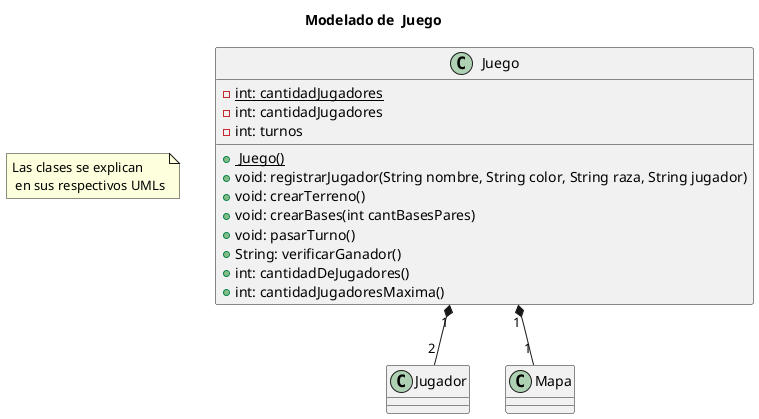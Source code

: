 @startuml
'https://plantuml.com/class-diagram
title Modelado de  Juego
note "Las clases se explican\n en sus respectivos UMLs" as N1

class Juego {
- <u>int: cantidadJugadores
- int: cantidadJugadores
- int: turnos

+<u> Juego()
+ void: registrarJugador(String nombre, String color, String raza, String jugador)
+ void: crearTerreno()
+ void: crearBases(int cantBasesPares)
+ void: pasarTurno()
+ String: verificarGanador()
+ int: cantidadDeJugadores()
+ int: cantidadJugadoresMaxima()
}


Juego"1" *-- "2"Jugador
Juego"1" *-- "1"Mapa

@enduml